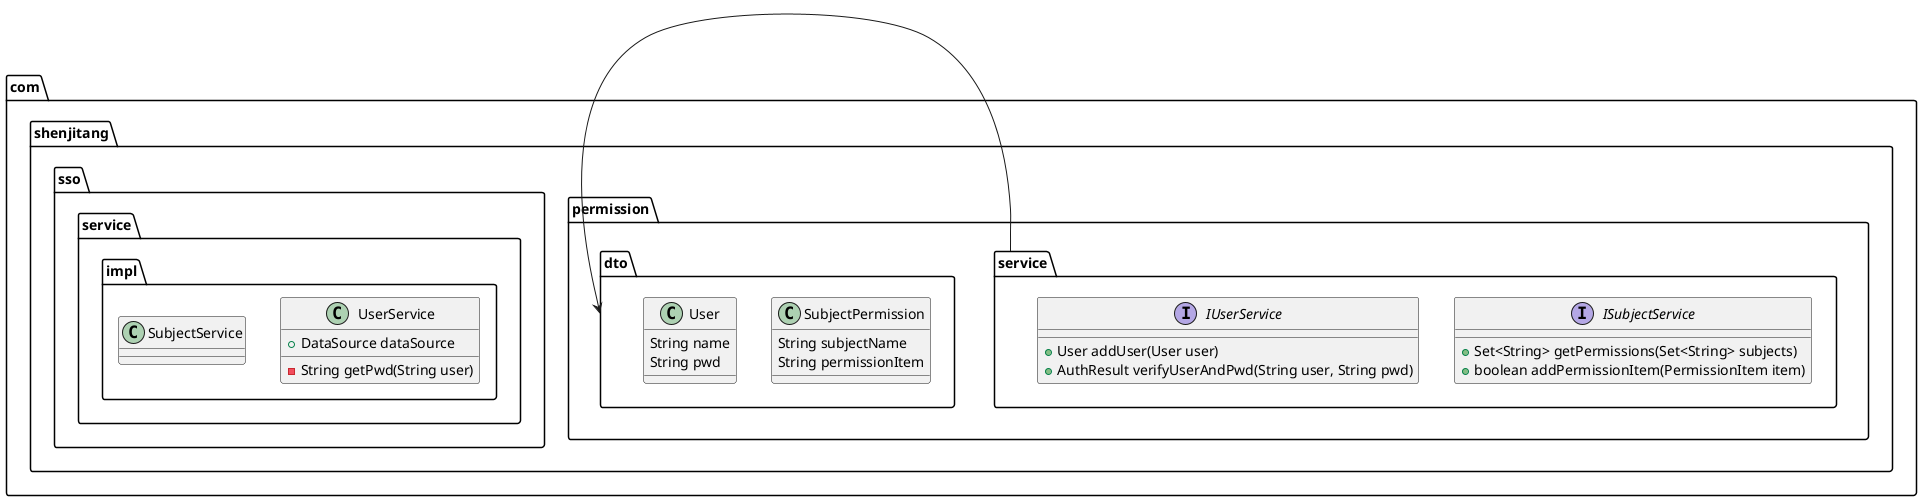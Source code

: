 @startuml
skinparam defaultFontName 楷体

package com.shenjitang.permission.service {
    Interface ISubjectService {
        + Set<String> getPermissions(Set<String> subjects)
        + boolean addPermissionItem(PermissionItem item)
    }
    Interface IUserService {
        + User addUser(User user)
        + AuthResult verifyUserAndPwd(String user, String pwd)
    }
    package com.shenjitang.sso.service.impl {
        class UserService {
            + DataSource dataSource
            - String getPwd(String user)
        }
        class SubjectService {
        }
    }
}

package com.shenjitang.permission.dto {
    class SubjectPermission {
        String subjectName
        String permissionItem
    }
    class User {
        String name
        String pwd
    }
}


com.shenjitang.permission.service -> com.shenjitang.permission.dto


@enduml